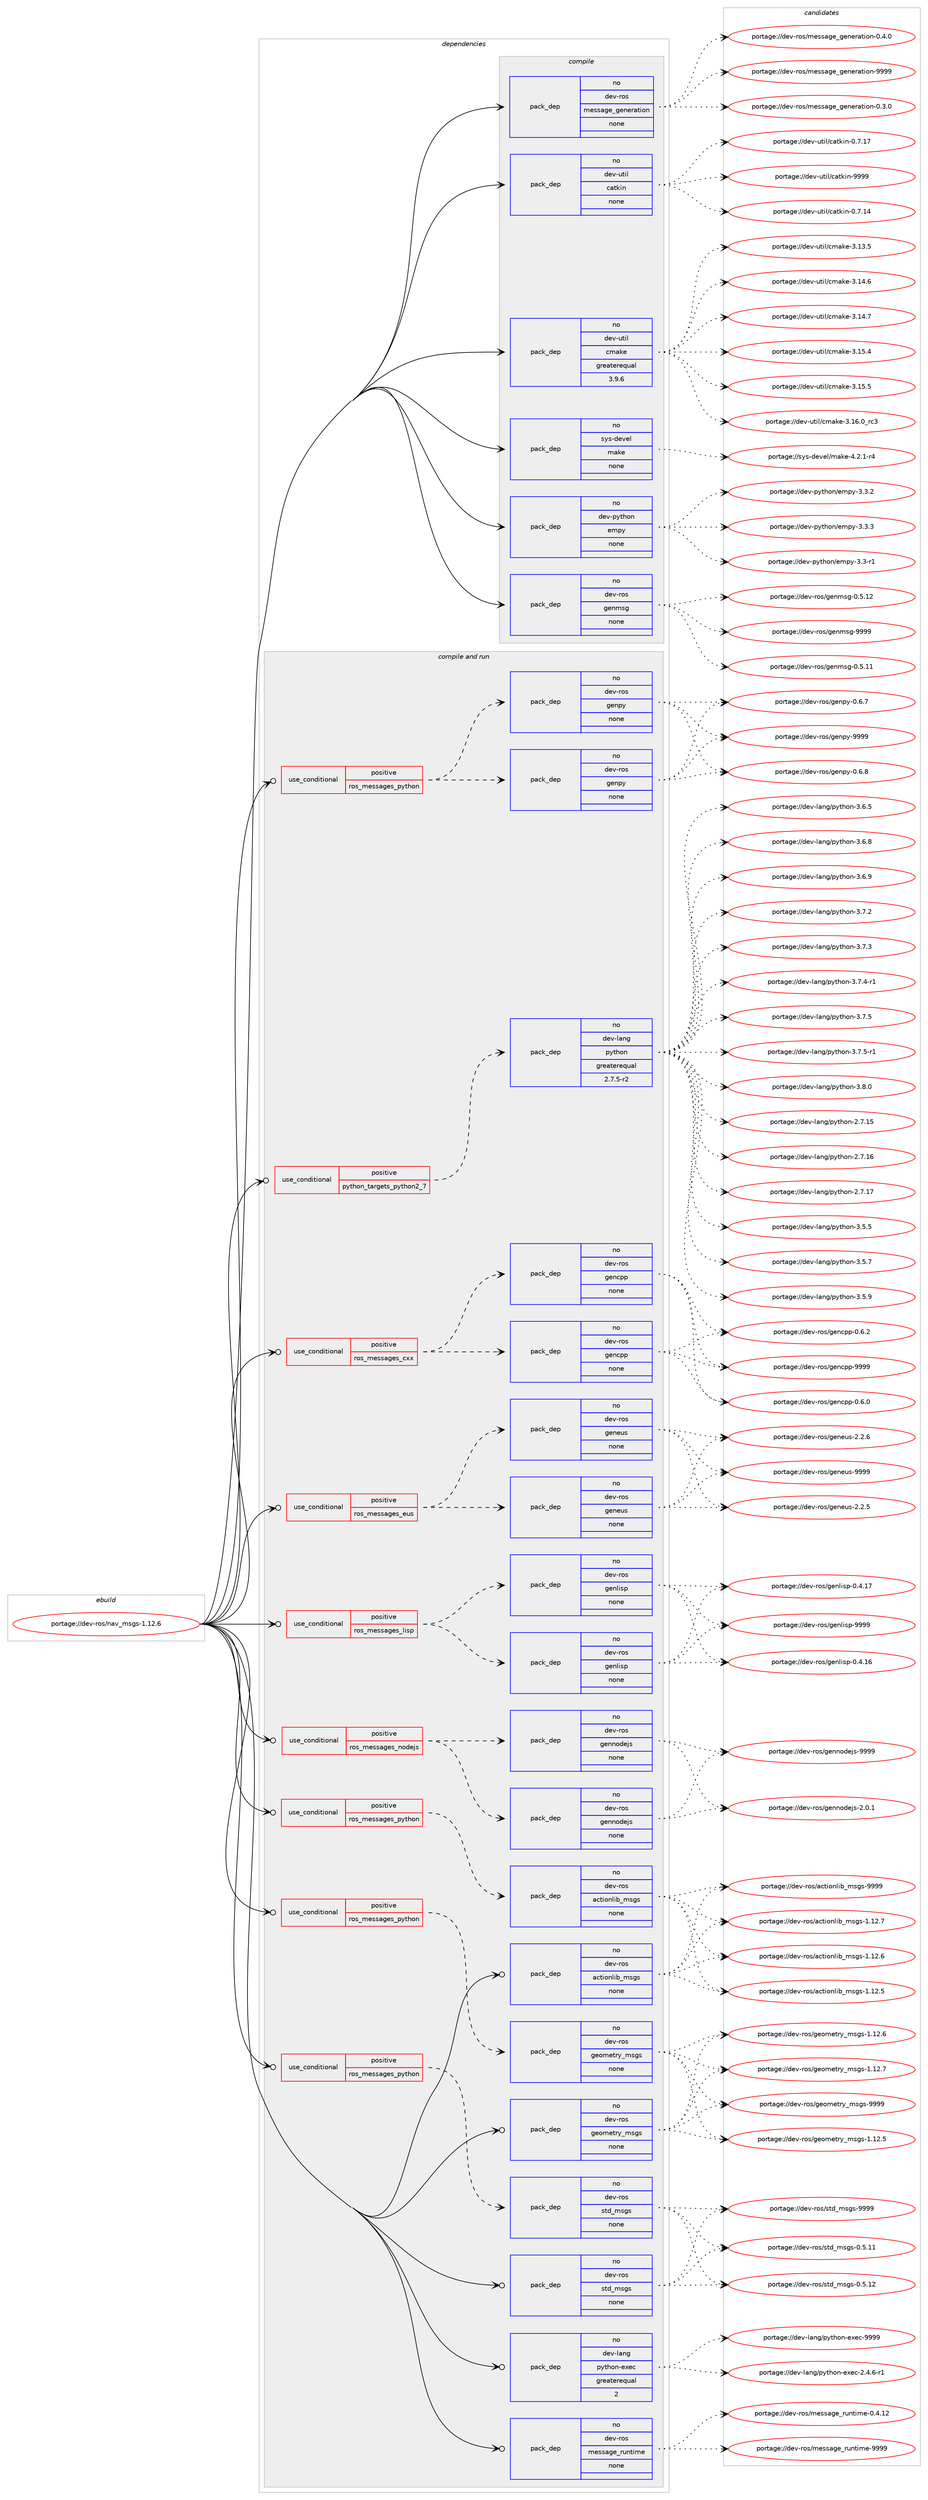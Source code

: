 digraph prolog {

# *************
# Graph options
# *************

newrank=true;
concentrate=true;
compound=true;
graph [rankdir=LR,fontname=Helvetica,fontsize=10,ranksep=1.5];#, ranksep=2.5, nodesep=0.2];
edge  [arrowhead=vee];
node  [fontname=Helvetica,fontsize=10];

# **********
# The ebuild
# **********

subgraph cluster_leftcol {
color=gray;
rank=same;
label=<<i>ebuild</i>>;
id [label="portage://dev-ros/nav_msgs-1.12.6", color=red, width=4, href="../dev-ros/nav_msgs-1.12.6.svg"];
}

# ****************
# The dependencies
# ****************

subgraph cluster_midcol {
color=gray;
label=<<i>dependencies</i>>;
subgraph cluster_compile {
fillcolor="#eeeeee";
style=filled;
label=<<i>compile</i>>;
subgraph pack145326 {
dependency192082 [label=<<TABLE BORDER="0" CELLBORDER="1" CELLSPACING="0" CELLPADDING="4" WIDTH="220"><TR><TD ROWSPAN="6" CELLPADDING="30">pack_dep</TD></TR><TR><TD WIDTH="110">no</TD></TR><TR><TD>dev-python</TD></TR><TR><TD>empy</TD></TR><TR><TD>none</TD></TR><TR><TD></TD></TR></TABLE>>, shape=none, color=blue];
}
id:e -> dependency192082:w [weight=20,style="solid",arrowhead="vee"];
subgraph pack145327 {
dependency192083 [label=<<TABLE BORDER="0" CELLBORDER="1" CELLSPACING="0" CELLPADDING="4" WIDTH="220"><TR><TD ROWSPAN="6" CELLPADDING="30">pack_dep</TD></TR><TR><TD WIDTH="110">no</TD></TR><TR><TD>dev-ros</TD></TR><TR><TD>genmsg</TD></TR><TR><TD>none</TD></TR><TR><TD></TD></TR></TABLE>>, shape=none, color=blue];
}
id:e -> dependency192083:w [weight=20,style="solid",arrowhead="vee"];
subgraph pack145328 {
dependency192084 [label=<<TABLE BORDER="0" CELLBORDER="1" CELLSPACING="0" CELLPADDING="4" WIDTH="220"><TR><TD ROWSPAN="6" CELLPADDING="30">pack_dep</TD></TR><TR><TD WIDTH="110">no</TD></TR><TR><TD>dev-ros</TD></TR><TR><TD>message_generation</TD></TR><TR><TD>none</TD></TR><TR><TD></TD></TR></TABLE>>, shape=none, color=blue];
}
id:e -> dependency192084:w [weight=20,style="solid",arrowhead="vee"];
subgraph pack145329 {
dependency192085 [label=<<TABLE BORDER="0" CELLBORDER="1" CELLSPACING="0" CELLPADDING="4" WIDTH="220"><TR><TD ROWSPAN="6" CELLPADDING="30">pack_dep</TD></TR><TR><TD WIDTH="110">no</TD></TR><TR><TD>dev-util</TD></TR><TR><TD>catkin</TD></TR><TR><TD>none</TD></TR><TR><TD></TD></TR></TABLE>>, shape=none, color=blue];
}
id:e -> dependency192085:w [weight=20,style="solid",arrowhead="vee"];
subgraph pack145330 {
dependency192086 [label=<<TABLE BORDER="0" CELLBORDER="1" CELLSPACING="0" CELLPADDING="4" WIDTH="220"><TR><TD ROWSPAN="6" CELLPADDING="30">pack_dep</TD></TR><TR><TD WIDTH="110">no</TD></TR><TR><TD>dev-util</TD></TR><TR><TD>cmake</TD></TR><TR><TD>greaterequal</TD></TR><TR><TD>3.9.6</TD></TR></TABLE>>, shape=none, color=blue];
}
id:e -> dependency192086:w [weight=20,style="solid",arrowhead="vee"];
subgraph pack145331 {
dependency192087 [label=<<TABLE BORDER="0" CELLBORDER="1" CELLSPACING="0" CELLPADDING="4" WIDTH="220"><TR><TD ROWSPAN="6" CELLPADDING="30">pack_dep</TD></TR><TR><TD WIDTH="110">no</TD></TR><TR><TD>sys-devel</TD></TR><TR><TD>make</TD></TR><TR><TD>none</TD></TR><TR><TD></TD></TR></TABLE>>, shape=none, color=blue];
}
id:e -> dependency192087:w [weight=20,style="solid",arrowhead="vee"];
}
subgraph cluster_compileandrun {
fillcolor="#eeeeee";
style=filled;
label=<<i>compile and run</i>>;
subgraph cond43318 {
dependency192088 [label=<<TABLE BORDER="0" CELLBORDER="1" CELLSPACING="0" CELLPADDING="4"><TR><TD ROWSPAN="3" CELLPADDING="10">use_conditional</TD></TR><TR><TD>positive</TD></TR><TR><TD>python_targets_python2_7</TD></TR></TABLE>>, shape=none, color=red];
subgraph pack145332 {
dependency192089 [label=<<TABLE BORDER="0" CELLBORDER="1" CELLSPACING="0" CELLPADDING="4" WIDTH="220"><TR><TD ROWSPAN="6" CELLPADDING="30">pack_dep</TD></TR><TR><TD WIDTH="110">no</TD></TR><TR><TD>dev-lang</TD></TR><TR><TD>python</TD></TR><TR><TD>greaterequal</TD></TR><TR><TD>2.7.5-r2</TD></TR></TABLE>>, shape=none, color=blue];
}
dependency192088:e -> dependency192089:w [weight=20,style="dashed",arrowhead="vee"];
}
id:e -> dependency192088:w [weight=20,style="solid",arrowhead="odotvee"];
subgraph cond43319 {
dependency192090 [label=<<TABLE BORDER="0" CELLBORDER="1" CELLSPACING="0" CELLPADDING="4"><TR><TD ROWSPAN="3" CELLPADDING="10">use_conditional</TD></TR><TR><TD>positive</TD></TR><TR><TD>ros_messages_cxx</TD></TR></TABLE>>, shape=none, color=red];
subgraph pack145333 {
dependency192091 [label=<<TABLE BORDER="0" CELLBORDER="1" CELLSPACING="0" CELLPADDING="4" WIDTH="220"><TR><TD ROWSPAN="6" CELLPADDING="30">pack_dep</TD></TR><TR><TD WIDTH="110">no</TD></TR><TR><TD>dev-ros</TD></TR><TR><TD>gencpp</TD></TR><TR><TD>none</TD></TR><TR><TD></TD></TR></TABLE>>, shape=none, color=blue];
}
dependency192090:e -> dependency192091:w [weight=20,style="dashed",arrowhead="vee"];
subgraph pack145334 {
dependency192092 [label=<<TABLE BORDER="0" CELLBORDER="1" CELLSPACING="0" CELLPADDING="4" WIDTH="220"><TR><TD ROWSPAN="6" CELLPADDING="30">pack_dep</TD></TR><TR><TD WIDTH="110">no</TD></TR><TR><TD>dev-ros</TD></TR><TR><TD>gencpp</TD></TR><TR><TD>none</TD></TR><TR><TD></TD></TR></TABLE>>, shape=none, color=blue];
}
dependency192090:e -> dependency192092:w [weight=20,style="dashed",arrowhead="vee"];
}
id:e -> dependency192090:w [weight=20,style="solid",arrowhead="odotvee"];
subgraph cond43320 {
dependency192093 [label=<<TABLE BORDER="0" CELLBORDER="1" CELLSPACING="0" CELLPADDING="4"><TR><TD ROWSPAN="3" CELLPADDING="10">use_conditional</TD></TR><TR><TD>positive</TD></TR><TR><TD>ros_messages_eus</TD></TR></TABLE>>, shape=none, color=red];
subgraph pack145335 {
dependency192094 [label=<<TABLE BORDER="0" CELLBORDER="1" CELLSPACING="0" CELLPADDING="4" WIDTH="220"><TR><TD ROWSPAN="6" CELLPADDING="30">pack_dep</TD></TR><TR><TD WIDTH="110">no</TD></TR><TR><TD>dev-ros</TD></TR><TR><TD>geneus</TD></TR><TR><TD>none</TD></TR><TR><TD></TD></TR></TABLE>>, shape=none, color=blue];
}
dependency192093:e -> dependency192094:w [weight=20,style="dashed",arrowhead="vee"];
subgraph pack145336 {
dependency192095 [label=<<TABLE BORDER="0" CELLBORDER="1" CELLSPACING="0" CELLPADDING="4" WIDTH="220"><TR><TD ROWSPAN="6" CELLPADDING="30">pack_dep</TD></TR><TR><TD WIDTH="110">no</TD></TR><TR><TD>dev-ros</TD></TR><TR><TD>geneus</TD></TR><TR><TD>none</TD></TR><TR><TD></TD></TR></TABLE>>, shape=none, color=blue];
}
dependency192093:e -> dependency192095:w [weight=20,style="dashed",arrowhead="vee"];
}
id:e -> dependency192093:w [weight=20,style="solid",arrowhead="odotvee"];
subgraph cond43321 {
dependency192096 [label=<<TABLE BORDER="0" CELLBORDER="1" CELLSPACING="0" CELLPADDING="4"><TR><TD ROWSPAN="3" CELLPADDING="10">use_conditional</TD></TR><TR><TD>positive</TD></TR><TR><TD>ros_messages_lisp</TD></TR></TABLE>>, shape=none, color=red];
subgraph pack145337 {
dependency192097 [label=<<TABLE BORDER="0" CELLBORDER="1" CELLSPACING="0" CELLPADDING="4" WIDTH="220"><TR><TD ROWSPAN="6" CELLPADDING="30">pack_dep</TD></TR><TR><TD WIDTH="110">no</TD></TR><TR><TD>dev-ros</TD></TR><TR><TD>genlisp</TD></TR><TR><TD>none</TD></TR><TR><TD></TD></TR></TABLE>>, shape=none, color=blue];
}
dependency192096:e -> dependency192097:w [weight=20,style="dashed",arrowhead="vee"];
subgraph pack145338 {
dependency192098 [label=<<TABLE BORDER="0" CELLBORDER="1" CELLSPACING="0" CELLPADDING="4" WIDTH="220"><TR><TD ROWSPAN="6" CELLPADDING="30">pack_dep</TD></TR><TR><TD WIDTH="110">no</TD></TR><TR><TD>dev-ros</TD></TR><TR><TD>genlisp</TD></TR><TR><TD>none</TD></TR><TR><TD></TD></TR></TABLE>>, shape=none, color=blue];
}
dependency192096:e -> dependency192098:w [weight=20,style="dashed",arrowhead="vee"];
}
id:e -> dependency192096:w [weight=20,style="solid",arrowhead="odotvee"];
subgraph cond43322 {
dependency192099 [label=<<TABLE BORDER="0" CELLBORDER="1" CELLSPACING="0" CELLPADDING="4"><TR><TD ROWSPAN="3" CELLPADDING="10">use_conditional</TD></TR><TR><TD>positive</TD></TR><TR><TD>ros_messages_nodejs</TD></TR></TABLE>>, shape=none, color=red];
subgraph pack145339 {
dependency192100 [label=<<TABLE BORDER="0" CELLBORDER="1" CELLSPACING="0" CELLPADDING="4" WIDTH="220"><TR><TD ROWSPAN="6" CELLPADDING="30">pack_dep</TD></TR><TR><TD WIDTH="110">no</TD></TR><TR><TD>dev-ros</TD></TR><TR><TD>gennodejs</TD></TR><TR><TD>none</TD></TR><TR><TD></TD></TR></TABLE>>, shape=none, color=blue];
}
dependency192099:e -> dependency192100:w [weight=20,style="dashed",arrowhead="vee"];
subgraph pack145340 {
dependency192101 [label=<<TABLE BORDER="0" CELLBORDER="1" CELLSPACING="0" CELLPADDING="4" WIDTH="220"><TR><TD ROWSPAN="6" CELLPADDING="30">pack_dep</TD></TR><TR><TD WIDTH="110">no</TD></TR><TR><TD>dev-ros</TD></TR><TR><TD>gennodejs</TD></TR><TR><TD>none</TD></TR><TR><TD></TD></TR></TABLE>>, shape=none, color=blue];
}
dependency192099:e -> dependency192101:w [weight=20,style="dashed",arrowhead="vee"];
}
id:e -> dependency192099:w [weight=20,style="solid",arrowhead="odotvee"];
subgraph cond43323 {
dependency192102 [label=<<TABLE BORDER="0" CELLBORDER="1" CELLSPACING="0" CELLPADDING="4"><TR><TD ROWSPAN="3" CELLPADDING="10">use_conditional</TD></TR><TR><TD>positive</TD></TR><TR><TD>ros_messages_python</TD></TR></TABLE>>, shape=none, color=red];
subgraph pack145341 {
dependency192103 [label=<<TABLE BORDER="0" CELLBORDER="1" CELLSPACING="0" CELLPADDING="4" WIDTH="220"><TR><TD ROWSPAN="6" CELLPADDING="30">pack_dep</TD></TR><TR><TD WIDTH="110">no</TD></TR><TR><TD>dev-ros</TD></TR><TR><TD>actionlib_msgs</TD></TR><TR><TD>none</TD></TR><TR><TD></TD></TR></TABLE>>, shape=none, color=blue];
}
dependency192102:e -> dependency192103:w [weight=20,style="dashed",arrowhead="vee"];
}
id:e -> dependency192102:w [weight=20,style="solid",arrowhead="odotvee"];
subgraph cond43324 {
dependency192104 [label=<<TABLE BORDER="0" CELLBORDER="1" CELLSPACING="0" CELLPADDING="4"><TR><TD ROWSPAN="3" CELLPADDING="10">use_conditional</TD></TR><TR><TD>positive</TD></TR><TR><TD>ros_messages_python</TD></TR></TABLE>>, shape=none, color=red];
subgraph pack145342 {
dependency192105 [label=<<TABLE BORDER="0" CELLBORDER="1" CELLSPACING="0" CELLPADDING="4" WIDTH="220"><TR><TD ROWSPAN="6" CELLPADDING="30">pack_dep</TD></TR><TR><TD WIDTH="110">no</TD></TR><TR><TD>dev-ros</TD></TR><TR><TD>genpy</TD></TR><TR><TD>none</TD></TR><TR><TD></TD></TR></TABLE>>, shape=none, color=blue];
}
dependency192104:e -> dependency192105:w [weight=20,style="dashed",arrowhead="vee"];
subgraph pack145343 {
dependency192106 [label=<<TABLE BORDER="0" CELLBORDER="1" CELLSPACING="0" CELLPADDING="4" WIDTH="220"><TR><TD ROWSPAN="6" CELLPADDING="30">pack_dep</TD></TR><TR><TD WIDTH="110">no</TD></TR><TR><TD>dev-ros</TD></TR><TR><TD>genpy</TD></TR><TR><TD>none</TD></TR><TR><TD></TD></TR></TABLE>>, shape=none, color=blue];
}
dependency192104:e -> dependency192106:w [weight=20,style="dashed",arrowhead="vee"];
}
id:e -> dependency192104:w [weight=20,style="solid",arrowhead="odotvee"];
subgraph cond43325 {
dependency192107 [label=<<TABLE BORDER="0" CELLBORDER="1" CELLSPACING="0" CELLPADDING="4"><TR><TD ROWSPAN="3" CELLPADDING="10">use_conditional</TD></TR><TR><TD>positive</TD></TR><TR><TD>ros_messages_python</TD></TR></TABLE>>, shape=none, color=red];
subgraph pack145344 {
dependency192108 [label=<<TABLE BORDER="0" CELLBORDER="1" CELLSPACING="0" CELLPADDING="4" WIDTH="220"><TR><TD ROWSPAN="6" CELLPADDING="30">pack_dep</TD></TR><TR><TD WIDTH="110">no</TD></TR><TR><TD>dev-ros</TD></TR><TR><TD>geometry_msgs</TD></TR><TR><TD>none</TD></TR><TR><TD></TD></TR></TABLE>>, shape=none, color=blue];
}
dependency192107:e -> dependency192108:w [weight=20,style="dashed",arrowhead="vee"];
}
id:e -> dependency192107:w [weight=20,style="solid",arrowhead="odotvee"];
subgraph cond43326 {
dependency192109 [label=<<TABLE BORDER="0" CELLBORDER="1" CELLSPACING="0" CELLPADDING="4"><TR><TD ROWSPAN="3" CELLPADDING="10">use_conditional</TD></TR><TR><TD>positive</TD></TR><TR><TD>ros_messages_python</TD></TR></TABLE>>, shape=none, color=red];
subgraph pack145345 {
dependency192110 [label=<<TABLE BORDER="0" CELLBORDER="1" CELLSPACING="0" CELLPADDING="4" WIDTH="220"><TR><TD ROWSPAN="6" CELLPADDING="30">pack_dep</TD></TR><TR><TD WIDTH="110">no</TD></TR><TR><TD>dev-ros</TD></TR><TR><TD>std_msgs</TD></TR><TR><TD>none</TD></TR><TR><TD></TD></TR></TABLE>>, shape=none, color=blue];
}
dependency192109:e -> dependency192110:w [weight=20,style="dashed",arrowhead="vee"];
}
id:e -> dependency192109:w [weight=20,style="solid",arrowhead="odotvee"];
subgraph pack145346 {
dependency192111 [label=<<TABLE BORDER="0" CELLBORDER="1" CELLSPACING="0" CELLPADDING="4" WIDTH="220"><TR><TD ROWSPAN="6" CELLPADDING="30">pack_dep</TD></TR><TR><TD WIDTH="110">no</TD></TR><TR><TD>dev-lang</TD></TR><TR><TD>python-exec</TD></TR><TR><TD>greaterequal</TD></TR><TR><TD>2</TD></TR></TABLE>>, shape=none, color=blue];
}
id:e -> dependency192111:w [weight=20,style="solid",arrowhead="odotvee"];
subgraph pack145347 {
dependency192112 [label=<<TABLE BORDER="0" CELLBORDER="1" CELLSPACING="0" CELLPADDING="4" WIDTH="220"><TR><TD ROWSPAN="6" CELLPADDING="30">pack_dep</TD></TR><TR><TD WIDTH="110">no</TD></TR><TR><TD>dev-ros</TD></TR><TR><TD>actionlib_msgs</TD></TR><TR><TD>none</TD></TR><TR><TD></TD></TR></TABLE>>, shape=none, color=blue];
}
id:e -> dependency192112:w [weight=20,style="solid",arrowhead="odotvee"];
subgraph pack145348 {
dependency192113 [label=<<TABLE BORDER="0" CELLBORDER="1" CELLSPACING="0" CELLPADDING="4" WIDTH="220"><TR><TD ROWSPAN="6" CELLPADDING="30">pack_dep</TD></TR><TR><TD WIDTH="110">no</TD></TR><TR><TD>dev-ros</TD></TR><TR><TD>geometry_msgs</TD></TR><TR><TD>none</TD></TR><TR><TD></TD></TR></TABLE>>, shape=none, color=blue];
}
id:e -> dependency192113:w [weight=20,style="solid",arrowhead="odotvee"];
subgraph pack145349 {
dependency192114 [label=<<TABLE BORDER="0" CELLBORDER="1" CELLSPACING="0" CELLPADDING="4" WIDTH="220"><TR><TD ROWSPAN="6" CELLPADDING="30">pack_dep</TD></TR><TR><TD WIDTH="110">no</TD></TR><TR><TD>dev-ros</TD></TR><TR><TD>message_runtime</TD></TR><TR><TD>none</TD></TR><TR><TD></TD></TR></TABLE>>, shape=none, color=blue];
}
id:e -> dependency192114:w [weight=20,style="solid",arrowhead="odotvee"];
subgraph pack145350 {
dependency192115 [label=<<TABLE BORDER="0" CELLBORDER="1" CELLSPACING="0" CELLPADDING="4" WIDTH="220"><TR><TD ROWSPAN="6" CELLPADDING="30">pack_dep</TD></TR><TR><TD WIDTH="110">no</TD></TR><TR><TD>dev-ros</TD></TR><TR><TD>std_msgs</TD></TR><TR><TD>none</TD></TR><TR><TD></TD></TR></TABLE>>, shape=none, color=blue];
}
id:e -> dependency192115:w [weight=20,style="solid",arrowhead="odotvee"];
}
subgraph cluster_run {
fillcolor="#eeeeee";
style=filled;
label=<<i>run</i>>;
}
}

# **************
# The candidates
# **************

subgraph cluster_choices {
rank=same;
color=gray;
label=<<i>candidates</i>>;

subgraph choice145326 {
color=black;
nodesep=1;
choiceportage1001011184511212111610411111047101109112121455146514511449 [label="portage://dev-python/empy-3.3-r1", color=red, width=4,href="../dev-python/empy-3.3-r1.svg"];
choiceportage1001011184511212111610411111047101109112121455146514650 [label="portage://dev-python/empy-3.3.2", color=red, width=4,href="../dev-python/empy-3.3.2.svg"];
choiceportage1001011184511212111610411111047101109112121455146514651 [label="portage://dev-python/empy-3.3.3", color=red, width=4,href="../dev-python/empy-3.3.3.svg"];
dependency192082:e -> choiceportage1001011184511212111610411111047101109112121455146514511449:w [style=dotted,weight="100"];
dependency192082:e -> choiceportage1001011184511212111610411111047101109112121455146514650:w [style=dotted,weight="100"];
dependency192082:e -> choiceportage1001011184511212111610411111047101109112121455146514651:w [style=dotted,weight="100"];
}
subgraph choice145327 {
color=black;
nodesep=1;
choiceportage100101118451141111154710310111010911510345484653464949 [label="portage://dev-ros/genmsg-0.5.11", color=red, width=4,href="../dev-ros/genmsg-0.5.11.svg"];
choiceportage100101118451141111154710310111010911510345484653464950 [label="portage://dev-ros/genmsg-0.5.12", color=red, width=4,href="../dev-ros/genmsg-0.5.12.svg"];
choiceportage10010111845114111115471031011101091151034557575757 [label="portage://dev-ros/genmsg-9999", color=red, width=4,href="../dev-ros/genmsg-9999.svg"];
dependency192083:e -> choiceportage100101118451141111154710310111010911510345484653464949:w [style=dotted,weight="100"];
dependency192083:e -> choiceportage100101118451141111154710310111010911510345484653464950:w [style=dotted,weight="100"];
dependency192083:e -> choiceportage10010111845114111115471031011101091151034557575757:w [style=dotted,weight="100"];
}
subgraph choice145328 {
color=black;
nodesep=1;
choiceportage1001011184511411111547109101115115971031019510310111010111497116105111110454846514648 [label="portage://dev-ros/message_generation-0.3.0", color=red, width=4,href="../dev-ros/message_generation-0.3.0.svg"];
choiceportage1001011184511411111547109101115115971031019510310111010111497116105111110454846524648 [label="portage://dev-ros/message_generation-0.4.0", color=red, width=4,href="../dev-ros/message_generation-0.4.0.svg"];
choiceportage10010111845114111115471091011151159710310195103101110101114971161051111104557575757 [label="portage://dev-ros/message_generation-9999", color=red, width=4,href="../dev-ros/message_generation-9999.svg"];
dependency192084:e -> choiceportage1001011184511411111547109101115115971031019510310111010111497116105111110454846514648:w [style=dotted,weight="100"];
dependency192084:e -> choiceportage1001011184511411111547109101115115971031019510310111010111497116105111110454846524648:w [style=dotted,weight="100"];
dependency192084:e -> choiceportage10010111845114111115471091011151159710310195103101110101114971161051111104557575757:w [style=dotted,weight="100"];
}
subgraph choice145329 {
color=black;
nodesep=1;
choiceportage1001011184511711610510847999711610710511045484655464952 [label="portage://dev-util/catkin-0.7.14", color=red, width=4,href="../dev-util/catkin-0.7.14.svg"];
choiceportage1001011184511711610510847999711610710511045484655464955 [label="portage://dev-util/catkin-0.7.17", color=red, width=4,href="../dev-util/catkin-0.7.17.svg"];
choiceportage100101118451171161051084799971161071051104557575757 [label="portage://dev-util/catkin-9999", color=red, width=4,href="../dev-util/catkin-9999.svg"];
dependency192085:e -> choiceportage1001011184511711610510847999711610710511045484655464952:w [style=dotted,weight="100"];
dependency192085:e -> choiceportage1001011184511711610510847999711610710511045484655464955:w [style=dotted,weight="100"];
dependency192085:e -> choiceportage100101118451171161051084799971161071051104557575757:w [style=dotted,weight="100"];
}
subgraph choice145330 {
color=black;
nodesep=1;
choiceportage1001011184511711610510847991099710710145514649514653 [label="portage://dev-util/cmake-3.13.5", color=red, width=4,href="../dev-util/cmake-3.13.5.svg"];
choiceportage1001011184511711610510847991099710710145514649524654 [label="portage://dev-util/cmake-3.14.6", color=red, width=4,href="../dev-util/cmake-3.14.6.svg"];
choiceportage1001011184511711610510847991099710710145514649524655 [label="portage://dev-util/cmake-3.14.7", color=red, width=4,href="../dev-util/cmake-3.14.7.svg"];
choiceportage1001011184511711610510847991099710710145514649534652 [label="portage://dev-util/cmake-3.15.4", color=red, width=4,href="../dev-util/cmake-3.15.4.svg"];
choiceportage1001011184511711610510847991099710710145514649534653 [label="portage://dev-util/cmake-3.15.5", color=red, width=4,href="../dev-util/cmake-3.15.5.svg"];
choiceportage1001011184511711610510847991099710710145514649544648951149951 [label="portage://dev-util/cmake-3.16.0_rc3", color=red, width=4,href="../dev-util/cmake-3.16.0_rc3.svg"];
dependency192086:e -> choiceportage1001011184511711610510847991099710710145514649514653:w [style=dotted,weight="100"];
dependency192086:e -> choiceportage1001011184511711610510847991099710710145514649524654:w [style=dotted,weight="100"];
dependency192086:e -> choiceportage1001011184511711610510847991099710710145514649524655:w [style=dotted,weight="100"];
dependency192086:e -> choiceportage1001011184511711610510847991099710710145514649534652:w [style=dotted,weight="100"];
dependency192086:e -> choiceportage1001011184511711610510847991099710710145514649534653:w [style=dotted,weight="100"];
dependency192086:e -> choiceportage1001011184511711610510847991099710710145514649544648951149951:w [style=dotted,weight="100"];
}
subgraph choice145331 {
color=black;
nodesep=1;
choiceportage1151211154510010111810110847109971071014552465046494511452 [label="portage://sys-devel/make-4.2.1-r4", color=red, width=4,href="../sys-devel/make-4.2.1-r4.svg"];
dependency192087:e -> choiceportage1151211154510010111810110847109971071014552465046494511452:w [style=dotted,weight="100"];
}
subgraph choice145332 {
color=black;
nodesep=1;
choiceportage10010111845108971101034711212111610411111045504655464953 [label="portage://dev-lang/python-2.7.15", color=red, width=4,href="../dev-lang/python-2.7.15.svg"];
choiceportage10010111845108971101034711212111610411111045504655464954 [label="portage://dev-lang/python-2.7.16", color=red, width=4,href="../dev-lang/python-2.7.16.svg"];
choiceportage10010111845108971101034711212111610411111045504655464955 [label="portage://dev-lang/python-2.7.17", color=red, width=4,href="../dev-lang/python-2.7.17.svg"];
choiceportage100101118451089711010347112121116104111110455146534653 [label="portage://dev-lang/python-3.5.5", color=red, width=4,href="../dev-lang/python-3.5.5.svg"];
choiceportage100101118451089711010347112121116104111110455146534655 [label="portage://dev-lang/python-3.5.7", color=red, width=4,href="../dev-lang/python-3.5.7.svg"];
choiceportage100101118451089711010347112121116104111110455146534657 [label="portage://dev-lang/python-3.5.9", color=red, width=4,href="../dev-lang/python-3.5.9.svg"];
choiceportage100101118451089711010347112121116104111110455146544653 [label="portage://dev-lang/python-3.6.5", color=red, width=4,href="../dev-lang/python-3.6.5.svg"];
choiceportage100101118451089711010347112121116104111110455146544656 [label="portage://dev-lang/python-3.6.8", color=red, width=4,href="../dev-lang/python-3.6.8.svg"];
choiceportage100101118451089711010347112121116104111110455146544657 [label="portage://dev-lang/python-3.6.9", color=red, width=4,href="../dev-lang/python-3.6.9.svg"];
choiceportage100101118451089711010347112121116104111110455146554650 [label="portage://dev-lang/python-3.7.2", color=red, width=4,href="../dev-lang/python-3.7.2.svg"];
choiceportage100101118451089711010347112121116104111110455146554651 [label="portage://dev-lang/python-3.7.3", color=red, width=4,href="../dev-lang/python-3.7.3.svg"];
choiceportage1001011184510897110103471121211161041111104551465546524511449 [label="portage://dev-lang/python-3.7.4-r1", color=red, width=4,href="../dev-lang/python-3.7.4-r1.svg"];
choiceportage100101118451089711010347112121116104111110455146554653 [label="portage://dev-lang/python-3.7.5", color=red, width=4,href="../dev-lang/python-3.7.5.svg"];
choiceportage1001011184510897110103471121211161041111104551465546534511449 [label="portage://dev-lang/python-3.7.5-r1", color=red, width=4,href="../dev-lang/python-3.7.5-r1.svg"];
choiceportage100101118451089711010347112121116104111110455146564648 [label="portage://dev-lang/python-3.8.0", color=red, width=4,href="../dev-lang/python-3.8.0.svg"];
dependency192089:e -> choiceportage10010111845108971101034711212111610411111045504655464953:w [style=dotted,weight="100"];
dependency192089:e -> choiceportage10010111845108971101034711212111610411111045504655464954:w [style=dotted,weight="100"];
dependency192089:e -> choiceportage10010111845108971101034711212111610411111045504655464955:w [style=dotted,weight="100"];
dependency192089:e -> choiceportage100101118451089711010347112121116104111110455146534653:w [style=dotted,weight="100"];
dependency192089:e -> choiceportage100101118451089711010347112121116104111110455146534655:w [style=dotted,weight="100"];
dependency192089:e -> choiceportage100101118451089711010347112121116104111110455146534657:w [style=dotted,weight="100"];
dependency192089:e -> choiceportage100101118451089711010347112121116104111110455146544653:w [style=dotted,weight="100"];
dependency192089:e -> choiceportage100101118451089711010347112121116104111110455146544656:w [style=dotted,weight="100"];
dependency192089:e -> choiceportage100101118451089711010347112121116104111110455146544657:w [style=dotted,weight="100"];
dependency192089:e -> choiceportage100101118451089711010347112121116104111110455146554650:w [style=dotted,weight="100"];
dependency192089:e -> choiceportage100101118451089711010347112121116104111110455146554651:w [style=dotted,weight="100"];
dependency192089:e -> choiceportage1001011184510897110103471121211161041111104551465546524511449:w [style=dotted,weight="100"];
dependency192089:e -> choiceportage100101118451089711010347112121116104111110455146554653:w [style=dotted,weight="100"];
dependency192089:e -> choiceportage1001011184510897110103471121211161041111104551465546534511449:w [style=dotted,weight="100"];
dependency192089:e -> choiceportage100101118451089711010347112121116104111110455146564648:w [style=dotted,weight="100"];
}
subgraph choice145333 {
color=black;
nodesep=1;
choiceportage100101118451141111154710310111099112112454846544648 [label="portage://dev-ros/gencpp-0.6.0", color=red, width=4,href="../dev-ros/gencpp-0.6.0.svg"];
choiceportage100101118451141111154710310111099112112454846544650 [label="portage://dev-ros/gencpp-0.6.2", color=red, width=4,href="../dev-ros/gencpp-0.6.2.svg"];
choiceportage1001011184511411111547103101110991121124557575757 [label="portage://dev-ros/gencpp-9999", color=red, width=4,href="../dev-ros/gencpp-9999.svg"];
dependency192091:e -> choiceportage100101118451141111154710310111099112112454846544648:w [style=dotted,weight="100"];
dependency192091:e -> choiceportage100101118451141111154710310111099112112454846544650:w [style=dotted,weight="100"];
dependency192091:e -> choiceportage1001011184511411111547103101110991121124557575757:w [style=dotted,weight="100"];
}
subgraph choice145334 {
color=black;
nodesep=1;
choiceportage100101118451141111154710310111099112112454846544648 [label="portage://dev-ros/gencpp-0.6.0", color=red, width=4,href="../dev-ros/gencpp-0.6.0.svg"];
choiceportage100101118451141111154710310111099112112454846544650 [label="portage://dev-ros/gencpp-0.6.2", color=red, width=4,href="../dev-ros/gencpp-0.6.2.svg"];
choiceportage1001011184511411111547103101110991121124557575757 [label="portage://dev-ros/gencpp-9999", color=red, width=4,href="../dev-ros/gencpp-9999.svg"];
dependency192092:e -> choiceportage100101118451141111154710310111099112112454846544648:w [style=dotted,weight="100"];
dependency192092:e -> choiceportage100101118451141111154710310111099112112454846544650:w [style=dotted,weight="100"];
dependency192092:e -> choiceportage1001011184511411111547103101110991121124557575757:w [style=dotted,weight="100"];
}
subgraph choice145335 {
color=black;
nodesep=1;
choiceportage1001011184511411111547103101110101117115455046504653 [label="portage://dev-ros/geneus-2.2.5", color=red, width=4,href="../dev-ros/geneus-2.2.5.svg"];
choiceportage1001011184511411111547103101110101117115455046504654 [label="portage://dev-ros/geneus-2.2.6", color=red, width=4,href="../dev-ros/geneus-2.2.6.svg"];
choiceportage10010111845114111115471031011101011171154557575757 [label="portage://dev-ros/geneus-9999", color=red, width=4,href="../dev-ros/geneus-9999.svg"];
dependency192094:e -> choiceportage1001011184511411111547103101110101117115455046504653:w [style=dotted,weight="100"];
dependency192094:e -> choiceportage1001011184511411111547103101110101117115455046504654:w [style=dotted,weight="100"];
dependency192094:e -> choiceportage10010111845114111115471031011101011171154557575757:w [style=dotted,weight="100"];
}
subgraph choice145336 {
color=black;
nodesep=1;
choiceportage1001011184511411111547103101110101117115455046504653 [label="portage://dev-ros/geneus-2.2.5", color=red, width=4,href="../dev-ros/geneus-2.2.5.svg"];
choiceportage1001011184511411111547103101110101117115455046504654 [label="portage://dev-ros/geneus-2.2.6", color=red, width=4,href="../dev-ros/geneus-2.2.6.svg"];
choiceportage10010111845114111115471031011101011171154557575757 [label="portage://dev-ros/geneus-9999", color=red, width=4,href="../dev-ros/geneus-9999.svg"];
dependency192095:e -> choiceportage1001011184511411111547103101110101117115455046504653:w [style=dotted,weight="100"];
dependency192095:e -> choiceportage1001011184511411111547103101110101117115455046504654:w [style=dotted,weight="100"];
dependency192095:e -> choiceportage10010111845114111115471031011101011171154557575757:w [style=dotted,weight="100"];
}
subgraph choice145337 {
color=black;
nodesep=1;
choiceportage100101118451141111154710310111010810511511245484652464954 [label="portage://dev-ros/genlisp-0.4.16", color=red, width=4,href="../dev-ros/genlisp-0.4.16.svg"];
choiceportage100101118451141111154710310111010810511511245484652464955 [label="portage://dev-ros/genlisp-0.4.17", color=red, width=4,href="../dev-ros/genlisp-0.4.17.svg"];
choiceportage10010111845114111115471031011101081051151124557575757 [label="portage://dev-ros/genlisp-9999", color=red, width=4,href="../dev-ros/genlisp-9999.svg"];
dependency192097:e -> choiceportage100101118451141111154710310111010810511511245484652464954:w [style=dotted,weight="100"];
dependency192097:e -> choiceportage100101118451141111154710310111010810511511245484652464955:w [style=dotted,weight="100"];
dependency192097:e -> choiceportage10010111845114111115471031011101081051151124557575757:w [style=dotted,weight="100"];
}
subgraph choice145338 {
color=black;
nodesep=1;
choiceportage100101118451141111154710310111010810511511245484652464954 [label="portage://dev-ros/genlisp-0.4.16", color=red, width=4,href="../dev-ros/genlisp-0.4.16.svg"];
choiceportage100101118451141111154710310111010810511511245484652464955 [label="portage://dev-ros/genlisp-0.4.17", color=red, width=4,href="../dev-ros/genlisp-0.4.17.svg"];
choiceportage10010111845114111115471031011101081051151124557575757 [label="portage://dev-ros/genlisp-9999", color=red, width=4,href="../dev-ros/genlisp-9999.svg"];
dependency192098:e -> choiceportage100101118451141111154710310111010810511511245484652464954:w [style=dotted,weight="100"];
dependency192098:e -> choiceportage100101118451141111154710310111010810511511245484652464955:w [style=dotted,weight="100"];
dependency192098:e -> choiceportage10010111845114111115471031011101081051151124557575757:w [style=dotted,weight="100"];
}
subgraph choice145339 {
color=black;
nodesep=1;
choiceportage1001011184511411111547103101110110111100101106115455046484649 [label="portage://dev-ros/gennodejs-2.0.1", color=red, width=4,href="../dev-ros/gennodejs-2.0.1.svg"];
choiceportage10010111845114111115471031011101101111001011061154557575757 [label="portage://dev-ros/gennodejs-9999", color=red, width=4,href="../dev-ros/gennodejs-9999.svg"];
dependency192100:e -> choiceportage1001011184511411111547103101110110111100101106115455046484649:w [style=dotted,weight="100"];
dependency192100:e -> choiceportage10010111845114111115471031011101101111001011061154557575757:w [style=dotted,weight="100"];
}
subgraph choice145340 {
color=black;
nodesep=1;
choiceportage1001011184511411111547103101110110111100101106115455046484649 [label="portage://dev-ros/gennodejs-2.0.1", color=red, width=4,href="../dev-ros/gennodejs-2.0.1.svg"];
choiceportage10010111845114111115471031011101101111001011061154557575757 [label="portage://dev-ros/gennodejs-9999", color=red, width=4,href="../dev-ros/gennodejs-9999.svg"];
dependency192101:e -> choiceportage1001011184511411111547103101110110111100101106115455046484649:w [style=dotted,weight="100"];
dependency192101:e -> choiceportage10010111845114111115471031011101101111001011061154557575757:w [style=dotted,weight="100"];
}
subgraph choice145341 {
color=black;
nodesep=1;
choiceportage10010111845114111115479799116105111110108105989510911510311545494649504653 [label="portage://dev-ros/actionlib_msgs-1.12.5", color=red, width=4,href="../dev-ros/actionlib_msgs-1.12.5.svg"];
choiceportage10010111845114111115479799116105111110108105989510911510311545494649504654 [label="portage://dev-ros/actionlib_msgs-1.12.6", color=red, width=4,href="../dev-ros/actionlib_msgs-1.12.6.svg"];
choiceportage10010111845114111115479799116105111110108105989510911510311545494649504655 [label="portage://dev-ros/actionlib_msgs-1.12.7", color=red, width=4,href="../dev-ros/actionlib_msgs-1.12.7.svg"];
choiceportage1001011184511411111547979911610511111010810598951091151031154557575757 [label="portage://dev-ros/actionlib_msgs-9999", color=red, width=4,href="../dev-ros/actionlib_msgs-9999.svg"];
dependency192103:e -> choiceportage10010111845114111115479799116105111110108105989510911510311545494649504653:w [style=dotted,weight="100"];
dependency192103:e -> choiceportage10010111845114111115479799116105111110108105989510911510311545494649504654:w [style=dotted,weight="100"];
dependency192103:e -> choiceportage10010111845114111115479799116105111110108105989510911510311545494649504655:w [style=dotted,weight="100"];
dependency192103:e -> choiceportage1001011184511411111547979911610511111010810598951091151031154557575757:w [style=dotted,weight="100"];
}
subgraph choice145342 {
color=black;
nodesep=1;
choiceportage1001011184511411111547103101110112121454846544655 [label="portage://dev-ros/genpy-0.6.7", color=red, width=4,href="../dev-ros/genpy-0.6.7.svg"];
choiceportage1001011184511411111547103101110112121454846544656 [label="portage://dev-ros/genpy-0.6.8", color=red, width=4,href="../dev-ros/genpy-0.6.8.svg"];
choiceportage10010111845114111115471031011101121214557575757 [label="portage://dev-ros/genpy-9999", color=red, width=4,href="../dev-ros/genpy-9999.svg"];
dependency192105:e -> choiceportage1001011184511411111547103101110112121454846544655:w [style=dotted,weight="100"];
dependency192105:e -> choiceportage1001011184511411111547103101110112121454846544656:w [style=dotted,weight="100"];
dependency192105:e -> choiceportage10010111845114111115471031011101121214557575757:w [style=dotted,weight="100"];
}
subgraph choice145343 {
color=black;
nodesep=1;
choiceportage1001011184511411111547103101110112121454846544655 [label="portage://dev-ros/genpy-0.6.7", color=red, width=4,href="../dev-ros/genpy-0.6.7.svg"];
choiceportage1001011184511411111547103101110112121454846544656 [label="portage://dev-ros/genpy-0.6.8", color=red, width=4,href="../dev-ros/genpy-0.6.8.svg"];
choiceportage10010111845114111115471031011101121214557575757 [label="portage://dev-ros/genpy-9999", color=red, width=4,href="../dev-ros/genpy-9999.svg"];
dependency192106:e -> choiceportage1001011184511411111547103101110112121454846544655:w [style=dotted,weight="100"];
dependency192106:e -> choiceportage1001011184511411111547103101110112121454846544656:w [style=dotted,weight="100"];
dependency192106:e -> choiceportage10010111845114111115471031011101121214557575757:w [style=dotted,weight="100"];
}
subgraph choice145344 {
color=black;
nodesep=1;
choiceportage10010111845114111115471031011111091011161141219510911510311545494649504653 [label="portage://dev-ros/geometry_msgs-1.12.5", color=red, width=4,href="../dev-ros/geometry_msgs-1.12.5.svg"];
choiceportage10010111845114111115471031011111091011161141219510911510311545494649504654 [label="portage://dev-ros/geometry_msgs-1.12.6", color=red, width=4,href="../dev-ros/geometry_msgs-1.12.6.svg"];
choiceportage10010111845114111115471031011111091011161141219510911510311545494649504655 [label="portage://dev-ros/geometry_msgs-1.12.7", color=red, width=4,href="../dev-ros/geometry_msgs-1.12.7.svg"];
choiceportage1001011184511411111547103101111109101116114121951091151031154557575757 [label="portage://dev-ros/geometry_msgs-9999", color=red, width=4,href="../dev-ros/geometry_msgs-9999.svg"];
dependency192108:e -> choiceportage10010111845114111115471031011111091011161141219510911510311545494649504653:w [style=dotted,weight="100"];
dependency192108:e -> choiceportage10010111845114111115471031011111091011161141219510911510311545494649504654:w [style=dotted,weight="100"];
dependency192108:e -> choiceportage10010111845114111115471031011111091011161141219510911510311545494649504655:w [style=dotted,weight="100"];
dependency192108:e -> choiceportage1001011184511411111547103101111109101116114121951091151031154557575757:w [style=dotted,weight="100"];
}
subgraph choice145345 {
color=black;
nodesep=1;
choiceportage10010111845114111115471151161009510911510311545484653464949 [label="portage://dev-ros/std_msgs-0.5.11", color=red, width=4,href="../dev-ros/std_msgs-0.5.11.svg"];
choiceportage10010111845114111115471151161009510911510311545484653464950 [label="portage://dev-ros/std_msgs-0.5.12", color=red, width=4,href="../dev-ros/std_msgs-0.5.12.svg"];
choiceportage1001011184511411111547115116100951091151031154557575757 [label="portage://dev-ros/std_msgs-9999", color=red, width=4,href="../dev-ros/std_msgs-9999.svg"];
dependency192110:e -> choiceportage10010111845114111115471151161009510911510311545484653464949:w [style=dotted,weight="100"];
dependency192110:e -> choiceportage10010111845114111115471151161009510911510311545484653464950:w [style=dotted,weight="100"];
dependency192110:e -> choiceportage1001011184511411111547115116100951091151031154557575757:w [style=dotted,weight="100"];
}
subgraph choice145346 {
color=black;
nodesep=1;
choiceportage10010111845108971101034711212111610411111045101120101994550465246544511449 [label="portage://dev-lang/python-exec-2.4.6-r1", color=red, width=4,href="../dev-lang/python-exec-2.4.6-r1.svg"];
choiceportage10010111845108971101034711212111610411111045101120101994557575757 [label="portage://dev-lang/python-exec-9999", color=red, width=4,href="../dev-lang/python-exec-9999.svg"];
dependency192111:e -> choiceportage10010111845108971101034711212111610411111045101120101994550465246544511449:w [style=dotted,weight="100"];
dependency192111:e -> choiceportage10010111845108971101034711212111610411111045101120101994557575757:w [style=dotted,weight="100"];
}
subgraph choice145347 {
color=black;
nodesep=1;
choiceportage10010111845114111115479799116105111110108105989510911510311545494649504653 [label="portage://dev-ros/actionlib_msgs-1.12.5", color=red, width=4,href="../dev-ros/actionlib_msgs-1.12.5.svg"];
choiceportage10010111845114111115479799116105111110108105989510911510311545494649504654 [label="portage://dev-ros/actionlib_msgs-1.12.6", color=red, width=4,href="../dev-ros/actionlib_msgs-1.12.6.svg"];
choiceportage10010111845114111115479799116105111110108105989510911510311545494649504655 [label="portage://dev-ros/actionlib_msgs-1.12.7", color=red, width=4,href="../dev-ros/actionlib_msgs-1.12.7.svg"];
choiceportage1001011184511411111547979911610511111010810598951091151031154557575757 [label="portage://dev-ros/actionlib_msgs-9999", color=red, width=4,href="../dev-ros/actionlib_msgs-9999.svg"];
dependency192112:e -> choiceportage10010111845114111115479799116105111110108105989510911510311545494649504653:w [style=dotted,weight="100"];
dependency192112:e -> choiceportage10010111845114111115479799116105111110108105989510911510311545494649504654:w [style=dotted,weight="100"];
dependency192112:e -> choiceportage10010111845114111115479799116105111110108105989510911510311545494649504655:w [style=dotted,weight="100"];
dependency192112:e -> choiceportage1001011184511411111547979911610511111010810598951091151031154557575757:w [style=dotted,weight="100"];
}
subgraph choice145348 {
color=black;
nodesep=1;
choiceportage10010111845114111115471031011111091011161141219510911510311545494649504653 [label="portage://dev-ros/geometry_msgs-1.12.5", color=red, width=4,href="../dev-ros/geometry_msgs-1.12.5.svg"];
choiceportage10010111845114111115471031011111091011161141219510911510311545494649504654 [label="portage://dev-ros/geometry_msgs-1.12.6", color=red, width=4,href="../dev-ros/geometry_msgs-1.12.6.svg"];
choiceportage10010111845114111115471031011111091011161141219510911510311545494649504655 [label="portage://dev-ros/geometry_msgs-1.12.7", color=red, width=4,href="../dev-ros/geometry_msgs-1.12.7.svg"];
choiceportage1001011184511411111547103101111109101116114121951091151031154557575757 [label="portage://dev-ros/geometry_msgs-9999", color=red, width=4,href="../dev-ros/geometry_msgs-9999.svg"];
dependency192113:e -> choiceportage10010111845114111115471031011111091011161141219510911510311545494649504653:w [style=dotted,weight="100"];
dependency192113:e -> choiceportage10010111845114111115471031011111091011161141219510911510311545494649504654:w [style=dotted,weight="100"];
dependency192113:e -> choiceportage10010111845114111115471031011111091011161141219510911510311545494649504655:w [style=dotted,weight="100"];
dependency192113:e -> choiceportage1001011184511411111547103101111109101116114121951091151031154557575757:w [style=dotted,weight="100"];
}
subgraph choice145349 {
color=black;
nodesep=1;
choiceportage1001011184511411111547109101115115971031019511411711011610510910145484652464950 [label="portage://dev-ros/message_runtime-0.4.12", color=red, width=4,href="../dev-ros/message_runtime-0.4.12.svg"];
choiceportage100101118451141111154710910111511597103101951141171101161051091014557575757 [label="portage://dev-ros/message_runtime-9999", color=red, width=4,href="../dev-ros/message_runtime-9999.svg"];
dependency192114:e -> choiceportage1001011184511411111547109101115115971031019511411711011610510910145484652464950:w [style=dotted,weight="100"];
dependency192114:e -> choiceportage100101118451141111154710910111511597103101951141171101161051091014557575757:w [style=dotted,weight="100"];
}
subgraph choice145350 {
color=black;
nodesep=1;
choiceportage10010111845114111115471151161009510911510311545484653464949 [label="portage://dev-ros/std_msgs-0.5.11", color=red, width=4,href="../dev-ros/std_msgs-0.5.11.svg"];
choiceportage10010111845114111115471151161009510911510311545484653464950 [label="portage://dev-ros/std_msgs-0.5.12", color=red, width=4,href="../dev-ros/std_msgs-0.5.12.svg"];
choiceportage1001011184511411111547115116100951091151031154557575757 [label="portage://dev-ros/std_msgs-9999", color=red, width=4,href="../dev-ros/std_msgs-9999.svg"];
dependency192115:e -> choiceportage10010111845114111115471151161009510911510311545484653464949:w [style=dotted,weight="100"];
dependency192115:e -> choiceportage10010111845114111115471151161009510911510311545484653464950:w [style=dotted,weight="100"];
dependency192115:e -> choiceportage1001011184511411111547115116100951091151031154557575757:w [style=dotted,weight="100"];
}
}

}
